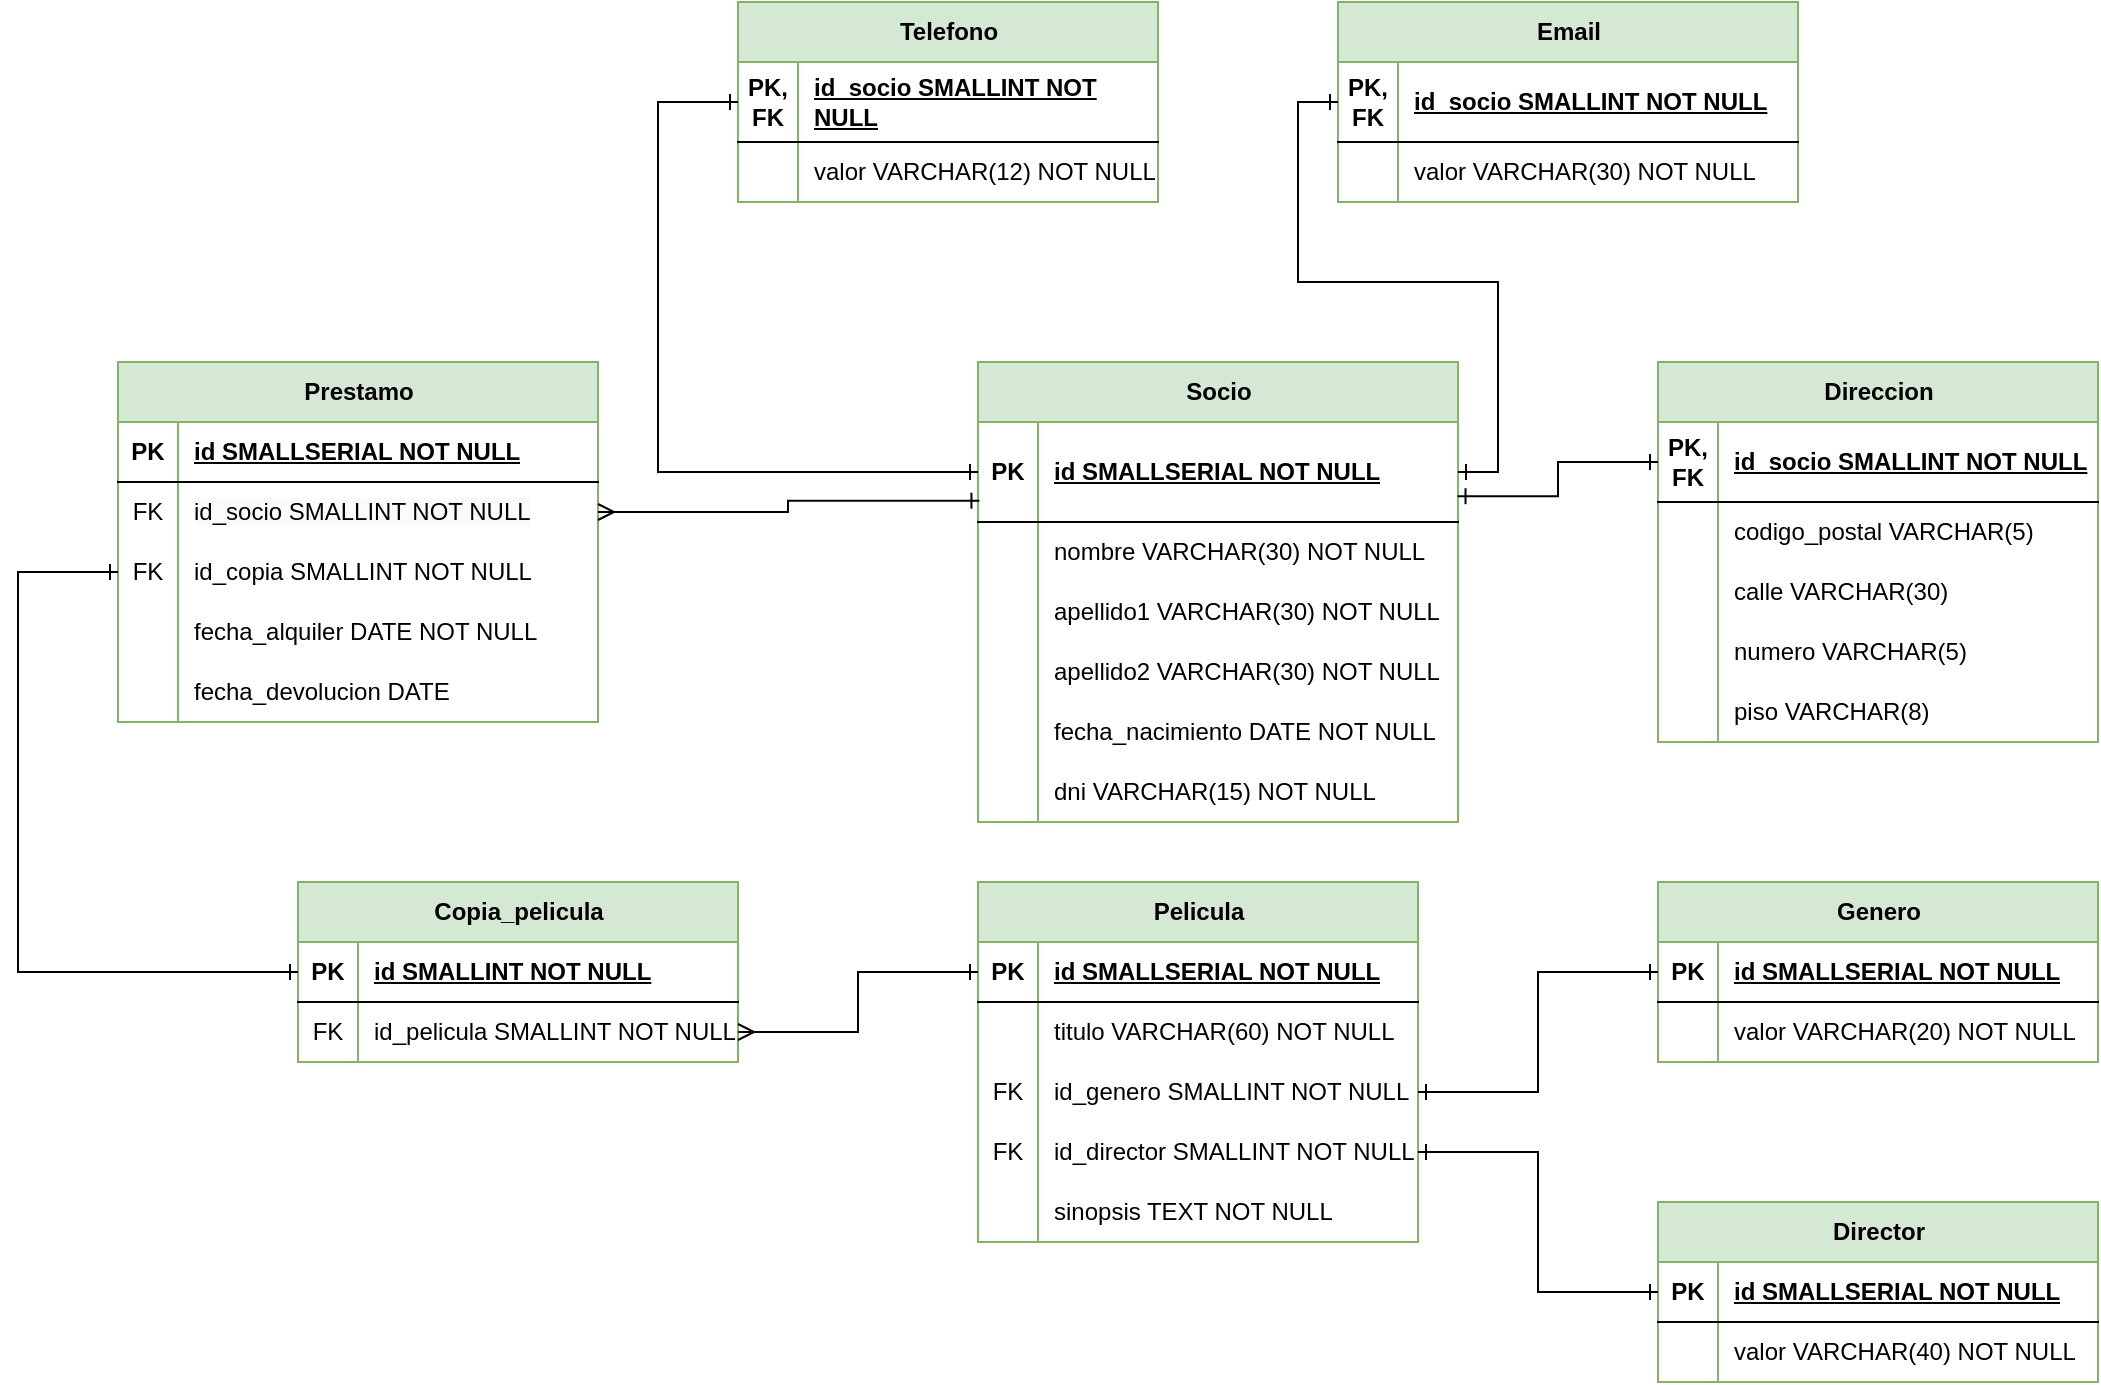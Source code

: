 <mxfile version="23.1.4" type="device">
  <diagram name="Página-1" id="wJ_ajFC9BLd0eumqF0XR">
    <mxGraphModel dx="2261" dy="819" grid="1" gridSize="10" guides="1" tooltips="1" connect="1" arrows="1" fold="1" page="1" pageScale="1" pageWidth="827" pageHeight="1169" math="0" shadow="0">
      <root>
        <mxCell id="0" />
        <mxCell id="1" parent="0" />
        <mxCell id="k0tTwU85xd0QB8eLQbSm-1" value="Socio" style="shape=table;startSize=30;container=1;collapsible=1;childLayout=tableLayout;fixedRows=1;rowLines=0;fontStyle=1;align=center;resizeLast=1;html=1;fillColor=#d5e8d4;strokeColor=#82b366;" parent="1" vertex="1">
          <mxGeometry x="20" y="440" width="240" height="230" as="geometry" />
        </mxCell>
        <mxCell id="k0tTwU85xd0QB8eLQbSm-2" value="" style="shape=tableRow;horizontal=0;startSize=0;swimlaneHead=0;swimlaneBody=0;fillColor=none;collapsible=0;dropTarget=0;points=[[0,0.5],[1,0.5]];portConstraint=eastwest;top=0;left=0;right=0;bottom=1;" parent="k0tTwU85xd0QB8eLQbSm-1" vertex="1">
          <mxGeometry y="30" width="240" height="50" as="geometry" />
        </mxCell>
        <mxCell id="k0tTwU85xd0QB8eLQbSm-3" value="PK" style="shape=partialRectangle;connectable=0;fillColor=none;top=0;left=0;bottom=0;right=0;fontStyle=1;overflow=hidden;whiteSpace=wrap;html=1;" parent="k0tTwU85xd0QB8eLQbSm-2" vertex="1">
          <mxGeometry width="30" height="50" as="geometry">
            <mxRectangle width="30" height="50" as="alternateBounds" />
          </mxGeometry>
        </mxCell>
        <mxCell id="k0tTwU85xd0QB8eLQbSm-4" value="id SMALLSERIAL NOT NULL" style="shape=partialRectangle;connectable=0;fillColor=none;top=0;left=0;bottom=0;right=0;align=left;spacingLeft=6;fontStyle=5;overflow=hidden;whiteSpace=wrap;html=1;" parent="k0tTwU85xd0QB8eLQbSm-2" vertex="1">
          <mxGeometry x="30" width="210" height="50" as="geometry">
            <mxRectangle width="210" height="50" as="alternateBounds" />
          </mxGeometry>
        </mxCell>
        <mxCell id="k0tTwU85xd0QB8eLQbSm-5" value="" style="shape=tableRow;horizontal=0;startSize=0;swimlaneHead=0;swimlaneBody=0;fillColor=none;collapsible=0;dropTarget=0;points=[[0,0.5],[1,0.5]];portConstraint=eastwest;top=0;left=0;right=0;bottom=0;" parent="k0tTwU85xd0QB8eLQbSm-1" vertex="1">
          <mxGeometry y="80" width="240" height="30" as="geometry" />
        </mxCell>
        <mxCell id="k0tTwU85xd0QB8eLQbSm-6" value="" style="shape=partialRectangle;connectable=0;fillColor=none;top=0;left=0;bottom=0;right=0;editable=1;overflow=hidden;whiteSpace=wrap;html=1;" parent="k0tTwU85xd0QB8eLQbSm-5" vertex="1">
          <mxGeometry width="30" height="30" as="geometry">
            <mxRectangle width="30" height="30" as="alternateBounds" />
          </mxGeometry>
        </mxCell>
        <mxCell id="k0tTwU85xd0QB8eLQbSm-7" value="nombre VARCHAR(30) NOT NULL" style="shape=partialRectangle;connectable=0;fillColor=none;top=0;left=0;bottom=0;right=0;align=left;spacingLeft=6;overflow=hidden;whiteSpace=wrap;html=1;" parent="k0tTwU85xd0QB8eLQbSm-5" vertex="1">
          <mxGeometry x="30" width="210" height="30" as="geometry">
            <mxRectangle width="210" height="30" as="alternateBounds" />
          </mxGeometry>
        </mxCell>
        <mxCell id="k0tTwU85xd0QB8eLQbSm-66" value="" style="shape=tableRow;horizontal=0;startSize=0;swimlaneHead=0;swimlaneBody=0;fillColor=none;collapsible=0;dropTarget=0;points=[[0,0.5],[1,0.5]];portConstraint=eastwest;top=0;left=0;right=0;bottom=0;" parent="k0tTwU85xd0QB8eLQbSm-1" vertex="1">
          <mxGeometry y="110" width="240" height="30" as="geometry" />
        </mxCell>
        <mxCell id="k0tTwU85xd0QB8eLQbSm-67" value="" style="shape=partialRectangle;connectable=0;fillColor=none;top=0;left=0;bottom=0;right=0;editable=1;overflow=hidden;whiteSpace=wrap;html=1;" parent="k0tTwU85xd0QB8eLQbSm-66" vertex="1">
          <mxGeometry width="30" height="30" as="geometry">
            <mxRectangle width="30" height="30" as="alternateBounds" />
          </mxGeometry>
        </mxCell>
        <mxCell id="k0tTwU85xd0QB8eLQbSm-68" value="apellido1 VARCHAR(30) NOT NULL" style="shape=partialRectangle;connectable=0;fillColor=none;top=0;left=0;bottom=0;right=0;align=left;spacingLeft=6;overflow=hidden;whiteSpace=wrap;html=1;" parent="k0tTwU85xd0QB8eLQbSm-66" vertex="1">
          <mxGeometry x="30" width="210" height="30" as="geometry">
            <mxRectangle width="210" height="30" as="alternateBounds" />
          </mxGeometry>
        </mxCell>
        <mxCell id="k0tTwU85xd0QB8eLQbSm-175" value="" style="shape=tableRow;horizontal=0;startSize=0;swimlaneHead=0;swimlaneBody=0;fillColor=none;collapsible=0;dropTarget=0;points=[[0,0.5],[1,0.5]];portConstraint=eastwest;top=0;left=0;right=0;bottom=0;" parent="k0tTwU85xd0QB8eLQbSm-1" vertex="1">
          <mxGeometry y="140" width="240" height="30" as="geometry" />
        </mxCell>
        <mxCell id="k0tTwU85xd0QB8eLQbSm-176" value="" style="shape=partialRectangle;connectable=0;fillColor=none;top=0;left=0;bottom=0;right=0;editable=1;overflow=hidden;whiteSpace=wrap;html=1;" parent="k0tTwU85xd0QB8eLQbSm-175" vertex="1">
          <mxGeometry width="30" height="30" as="geometry">
            <mxRectangle width="30" height="30" as="alternateBounds" />
          </mxGeometry>
        </mxCell>
        <mxCell id="k0tTwU85xd0QB8eLQbSm-177" value="apellido2 VARCHAR(30) NOT NULL" style="shape=partialRectangle;connectable=0;fillColor=none;top=0;left=0;bottom=0;right=0;align=left;spacingLeft=6;overflow=hidden;whiteSpace=wrap;html=1;" parent="k0tTwU85xd0QB8eLQbSm-175" vertex="1">
          <mxGeometry x="30" width="210" height="30" as="geometry">
            <mxRectangle width="210" height="30" as="alternateBounds" />
          </mxGeometry>
        </mxCell>
        <mxCell id="k0tTwU85xd0QB8eLQbSm-8" value="" style="shape=tableRow;horizontal=0;startSize=0;swimlaneHead=0;swimlaneBody=0;fillColor=none;collapsible=0;dropTarget=0;points=[[0,0.5],[1,0.5]];portConstraint=eastwest;top=0;left=0;right=0;bottom=0;" parent="k0tTwU85xd0QB8eLQbSm-1" vertex="1">
          <mxGeometry y="170" width="240" height="30" as="geometry" />
        </mxCell>
        <mxCell id="k0tTwU85xd0QB8eLQbSm-9" value="" style="shape=partialRectangle;connectable=0;fillColor=none;top=0;left=0;bottom=0;right=0;editable=1;overflow=hidden;whiteSpace=wrap;html=1;" parent="k0tTwU85xd0QB8eLQbSm-8" vertex="1">
          <mxGeometry width="30" height="30" as="geometry">
            <mxRectangle width="30" height="30" as="alternateBounds" />
          </mxGeometry>
        </mxCell>
        <mxCell id="k0tTwU85xd0QB8eLQbSm-10" value="fecha_nacimiento DATE NOT NULL" style="shape=partialRectangle;connectable=0;fillColor=none;top=0;left=0;bottom=0;right=0;align=left;spacingLeft=6;overflow=hidden;whiteSpace=wrap;html=1;" parent="k0tTwU85xd0QB8eLQbSm-8" vertex="1">
          <mxGeometry x="30" width="210" height="30" as="geometry">
            <mxRectangle width="210" height="30" as="alternateBounds" />
          </mxGeometry>
        </mxCell>
        <mxCell id="k0tTwU85xd0QB8eLQbSm-69" value="" style="shape=tableRow;horizontal=0;startSize=0;swimlaneHead=0;swimlaneBody=0;fillColor=none;collapsible=0;dropTarget=0;points=[[0,0.5],[1,0.5]];portConstraint=eastwest;top=0;left=0;right=0;bottom=0;" parent="k0tTwU85xd0QB8eLQbSm-1" vertex="1">
          <mxGeometry y="200" width="240" height="30" as="geometry" />
        </mxCell>
        <mxCell id="k0tTwU85xd0QB8eLQbSm-70" value="" style="shape=partialRectangle;connectable=0;fillColor=none;top=0;left=0;bottom=0;right=0;editable=1;overflow=hidden;whiteSpace=wrap;html=1;" parent="k0tTwU85xd0QB8eLQbSm-69" vertex="1">
          <mxGeometry width="30" height="30" as="geometry">
            <mxRectangle width="30" height="30" as="alternateBounds" />
          </mxGeometry>
        </mxCell>
        <mxCell id="k0tTwU85xd0QB8eLQbSm-71" value="dni VARCHAR(15) NOT NULL" style="shape=partialRectangle;connectable=0;fillColor=none;top=0;left=0;bottom=0;right=0;align=left;spacingLeft=6;overflow=hidden;whiteSpace=wrap;html=1;" parent="k0tTwU85xd0QB8eLQbSm-69" vertex="1">
          <mxGeometry x="30" width="210" height="30" as="geometry">
            <mxRectangle width="210" height="30" as="alternateBounds" />
          </mxGeometry>
        </mxCell>
        <mxCell id="k0tTwU85xd0QB8eLQbSm-14" value="Direccion" style="shape=table;startSize=30;container=1;collapsible=1;childLayout=tableLayout;fixedRows=1;rowLines=0;fontStyle=1;align=center;resizeLast=1;html=1;fillColor=#d5e8d4;strokeColor=#82b366;" parent="1" vertex="1">
          <mxGeometry x="360" y="440" width="220" height="190" as="geometry" />
        </mxCell>
        <mxCell id="k0tTwU85xd0QB8eLQbSm-15" value="" style="shape=tableRow;horizontal=0;startSize=0;swimlaneHead=0;swimlaneBody=0;fillColor=none;collapsible=0;dropTarget=0;points=[[0,0.5],[1,0.5]];portConstraint=eastwest;top=0;left=0;right=0;bottom=1;" parent="k0tTwU85xd0QB8eLQbSm-14" vertex="1">
          <mxGeometry y="30" width="220" height="40" as="geometry" />
        </mxCell>
        <mxCell id="k0tTwU85xd0QB8eLQbSm-16" value="PK, FK" style="shape=partialRectangle;connectable=0;fillColor=none;top=0;left=0;bottom=0;right=0;fontStyle=1;overflow=hidden;whiteSpace=wrap;html=1;" parent="k0tTwU85xd0QB8eLQbSm-15" vertex="1">
          <mxGeometry width="30" height="40" as="geometry">
            <mxRectangle width="30" height="40" as="alternateBounds" />
          </mxGeometry>
        </mxCell>
        <mxCell id="k0tTwU85xd0QB8eLQbSm-17" value="id_socio SMALLINT NOT NULL" style="shape=partialRectangle;connectable=0;fillColor=none;top=0;left=0;bottom=0;right=0;align=left;spacingLeft=6;fontStyle=5;overflow=hidden;whiteSpace=wrap;html=1;" parent="k0tTwU85xd0QB8eLQbSm-15" vertex="1">
          <mxGeometry x="30" width="190" height="40" as="geometry">
            <mxRectangle width="190" height="40" as="alternateBounds" />
          </mxGeometry>
        </mxCell>
        <mxCell id="k0tTwU85xd0QB8eLQbSm-21" value="" style="shape=tableRow;horizontal=0;startSize=0;swimlaneHead=0;swimlaneBody=0;fillColor=none;collapsible=0;dropTarget=0;points=[[0,0.5],[1,0.5]];portConstraint=eastwest;top=0;left=0;right=0;bottom=0;" parent="k0tTwU85xd0QB8eLQbSm-14" vertex="1">
          <mxGeometry y="70" width="220" height="30" as="geometry" />
        </mxCell>
        <mxCell id="k0tTwU85xd0QB8eLQbSm-22" value="" style="shape=partialRectangle;connectable=0;fillColor=none;top=0;left=0;bottom=0;right=0;editable=1;overflow=hidden;whiteSpace=wrap;html=1;" parent="k0tTwU85xd0QB8eLQbSm-21" vertex="1">
          <mxGeometry width="30" height="30" as="geometry">
            <mxRectangle width="30" height="30" as="alternateBounds" />
          </mxGeometry>
        </mxCell>
        <mxCell id="k0tTwU85xd0QB8eLQbSm-23" value="codigo_postal VARCHAR(5)" style="shape=partialRectangle;connectable=0;fillColor=none;top=0;left=0;bottom=0;right=0;align=left;spacingLeft=6;overflow=hidden;whiteSpace=wrap;html=1;" parent="k0tTwU85xd0QB8eLQbSm-21" vertex="1">
          <mxGeometry x="30" width="190" height="30" as="geometry">
            <mxRectangle width="190" height="30" as="alternateBounds" />
          </mxGeometry>
        </mxCell>
        <mxCell id="k0tTwU85xd0QB8eLQbSm-24" value="" style="shape=tableRow;horizontal=0;startSize=0;swimlaneHead=0;swimlaneBody=0;fillColor=none;collapsible=0;dropTarget=0;points=[[0,0.5],[1,0.5]];portConstraint=eastwest;top=0;left=0;right=0;bottom=0;" parent="k0tTwU85xd0QB8eLQbSm-14" vertex="1">
          <mxGeometry y="100" width="220" height="30" as="geometry" />
        </mxCell>
        <mxCell id="k0tTwU85xd0QB8eLQbSm-25" value="" style="shape=partialRectangle;connectable=0;fillColor=none;top=0;left=0;bottom=0;right=0;editable=1;overflow=hidden;whiteSpace=wrap;html=1;" parent="k0tTwU85xd0QB8eLQbSm-24" vertex="1">
          <mxGeometry width="30" height="30" as="geometry">
            <mxRectangle width="30" height="30" as="alternateBounds" />
          </mxGeometry>
        </mxCell>
        <mxCell id="k0tTwU85xd0QB8eLQbSm-26" value="calle VARCHAR(30)" style="shape=partialRectangle;connectable=0;fillColor=none;top=0;left=0;bottom=0;right=0;align=left;spacingLeft=6;overflow=hidden;whiteSpace=wrap;html=1;" parent="k0tTwU85xd0QB8eLQbSm-24" vertex="1">
          <mxGeometry x="30" width="190" height="30" as="geometry">
            <mxRectangle width="190" height="30" as="alternateBounds" />
          </mxGeometry>
        </mxCell>
        <mxCell id="k0tTwU85xd0QB8eLQbSm-77" value="" style="shape=tableRow;horizontal=0;startSize=0;swimlaneHead=0;swimlaneBody=0;fillColor=none;collapsible=0;dropTarget=0;points=[[0,0.5],[1,0.5]];portConstraint=eastwest;top=0;left=0;right=0;bottom=0;" parent="k0tTwU85xd0QB8eLQbSm-14" vertex="1">
          <mxGeometry y="130" width="220" height="30" as="geometry" />
        </mxCell>
        <mxCell id="k0tTwU85xd0QB8eLQbSm-78" value="" style="shape=partialRectangle;connectable=0;fillColor=none;top=0;left=0;bottom=0;right=0;editable=1;overflow=hidden;whiteSpace=wrap;html=1;" parent="k0tTwU85xd0QB8eLQbSm-77" vertex="1">
          <mxGeometry width="30" height="30" as="geometry">
            <mxRectangle width="30" height="30" as="alternateBounds" />
          </mxGeometry>
        </mxCell>
        <mxCell id="k0tTwU85xd0QB8eLQbSm-79" value="numero VARCHAR(5)" style="shape=partialRectangle;connectable=0;fillColor=none;top=0;left=0;bottom=0;right=0;align=left;spacingLeft=6;overflow=hidden;whiteSpace=wrap;html=1;" parent="k0tTwU85xd0QB8eLQbSm-77" vertex="1">
          <mxGeometry x="30" width="190" height="30" as="geometry">
            <mxRectangle width="190" height="30" as="alternateBounds" />
          </mxGeometry>
        </mxCell>
        <mxCell id="k0tTwU85xd0QB8eLQbSm-80" value="" style="shape=tableRow;horizontal=0;startSize=0;swimlaneHead=0;swimlaneBody=0;fillColor=none;collapsible=0;dropTarget=0;points=[[0,0.5],[1,0.5]];portConstraint=eastwest;top=0;left=0;right=0;bottom=0;" parent="k0tTwU85xd0QB8eLQbSm-14" vertex="1">
          <mxGeometry y="160" width="220" height="30" as="geometry" />
        </mxCell>
        <mxCell id="k0tTwU85xd0QB8eLQbSm-81" value="" style="shape=partialRectangle;connectable=0;fillColor=none;top=0;left=0;bottom=0;right=0;editable=1;overflow=hidden;whiteSpace=wrap;html=1;" parent="k0tTwU85xd0QB8eLQbSm-80" vertex="1">
          <mxGeometry width="30" height="30" as="geometry">
            <mxRectangle width="30" height="30" as="alternateBounds" />
          </mxGeometry>
        </mxCell>
        <mxCell id="k0tTwU85xd0QB8eLQbSm-82" value="piso VARCHAR(8)" style="shape=partialRectangle;connectable=0;fillColor=none;top=0;left=0;bottom=0;right=0;align=left;spacingLeft=6;overflow=hidden;whiteSpace=wrap;html=1;" parent="k0tTwU85xd0QB8eLQbSm-80" vertex="1">
          <mxGeometry x="30" width="190" height="30" as="geometry">
            <mxRectangle width="190" height="30" as="alternateBounds" />
          </mxGeometry>
        </mxCell>
        <mxCell id="k0tTwU85xd0QB8eLQbSm-27" value="Prestamo" style="shape=table;startSize=30;container=1;collapsible=1;childLayout=tableLayout;fixedRows=1;rowLines=0;fontStyle=1;align=center;resizeLast=1;html=1;fillColor=#d5e8d4;strokeColor=#82b366;" parent="1" vertex="1">
          <mxGeometry x="-410" y="440" width="240" height="180" as="geometry" />
        </mxCell>
        <mxCell id="k0tTwU85xd0QB8eLQbSm-28" value="" style="shape=tableRow;horizontal=0;startSize=0;swimlaneHead=0;swimlaneBody=0;fillColor=none;collapsible=0;dropTarget=0;points=[[0,0.5],[1,0.5]];portConstraint=eastwest;top=0;left=0;right=0;bottom=1;" parent="k0tTwU85xd0QB8eLQbSm-27" vertex="1">
          <mxGeometry y="30" width="240" height="30" as="geometry" />
        </mxCell>
        <mxCell id="k0tTwU85xd0QB8eLQbSm-29" value="PK" style="shape=partialRectangle;connectable=0;fillColor=none;top=0;left=0;bottom=0;right=0;fontStyle=1;overflow=hidden;whiteSpace=wrap;html=1;" parent="k0tTwU85xd0QB8eLQbSm-28" vertex="1">
          <mxGeometry width="30" height="30" as="geometry">
            <mxRectangle width="30" height="30" as="alternateBounds" />
          </mxGeometry>
        </mxCell>
        <mxCell id="k0tTwU85xd0QB8eLQbSm-30" value="id SMALLSERIAL NOT NULL" style="shape=partialRectangle;connectable=0;fillColor=none;top=0;left=0;bottom=0;right=0;align=left;spacingLeft=6;fontStyle=5;overflow=hidden;whiteSpace=wrap;html=1;" parent="k0tTwU85xd0QB8eLQbSm-28" vertex="1">
          <mxGeometry x="30" width="210" height="30" as="geometry">
            <mxRectangle width="210" height="30" as="alternateBounds" />
          </mxGeometry>
        </mxCell>
        <mxCell id="k0tTwU85xd0QB8eLQbSm-31" value="" style="shape=tableRow;horizontal=0;startSize=0;swimlaneHead=0;swimlaneBody=0;fillColor=none;collapsible=0;dropTarget=0;points=[[0,0.5],[1,0.5]];portConstraint=eastwest;top=0;left=0;right=0;bottom=0;" parent="k0tTwU85xd0QB8eLQbSm-27" vertex="1">
          <mxGeometry y="60" width="240" height="30" as="geometry" />
        </mxCell>
        <mxCell id="k0tTwU85xd0QB8eLQbSm-32" value="FK" style="shape=partialRectangle;connectable=0;fillColor=none;top=0;left=0;bottom=0;right=0;editable=1;overflow=hidden;whiteSpace=wrap;html=1;" parent="k0tTwU85xd0QB8eLQbSm-31" vertex="1">
          <mxGeometry width="30" height="30" as="geometry">
            <mxRectangle width="30" height="30" as="alternateBounds" />
          </mxGeometry>
        </mxCell>
        <mxCell id="k0tTwU85xd0QB8eLQbSm-33" value="&lt;meta charset=&quot;utf-8&quot;&gt;&lt;span style=&quot;color: rgb(0, 0, 0); font-family: Helvetica; font-size: 12px; font-style: normal; font-variant-ligatures: normal; font-variant-caps: normal; font-weight: 400; letter-spacing: normal; orphans: 2; text-align: left; text-indent: 0px; text-transform: none; widows: 2; word-spacing: 0px; -webkit-text-stroke-width: 0px; background-color: rgb(251, 251, 251); text-decoration-thickness: initial; text-decoration-style: initial; text-decoration-color: initial; float: none; display: inline !important;&quot;&gt;id_socio SMALLINT NOT NULL&lt;/span&gt;" style="shape=partialRectangle;connectable=0;fillColor=none;top=0;left=0;bottom=0;right=0;align=left;spacingLeft=6;overflow=hidden;whiteSpace=wrap;html=1;" parent="k0tTwU85xd0QB8eLQbSm-31" vertex="1">
          <mxGeometry x="30" width="210" height="30" as="geometry">
            <mxRectangle width="210" height="30" as="alternateBounds" />
          </mxGeometry>
        </mxCell>
        <mxCell id="k0tTwU85xd0QB8eLQbSm-34" value="" style="shape=tableRow;horizontal=0;startSize=0;swimlaneHead=0;swimlaneBody=0;fillColor=none;collapsible=0;dropTarget=0;points=[[0,0.5],[1,0.5]];portConstraint=eastwest;top=0;left=0;right=0;bottom=0;" parent="k0tTwU85xd0QB8eLQbSm-27" vertex="1">
          <mxGeometry y="90" width="240" height="30" as="geometry" />
        </mxCell>
        <mxCell id="k0tTwU85xd0QB8eLQbSm-35" value="FK" style="shape=partialRectangle;connectable=0;fillColor=none;top=0;left=0;bottom=0;right=0;editable=1;overflow=hidden;whiteSpace=wrap;html=1;" parent="k0tTwU85xd0QB8eLQbSm-34" vertex="1">
          <mxGeometry width="30" height="30" as="geometry">
            <mxRectangle width="30" height="30" as="alternateBounds" />
          </mxGeometry>
        </mxCell>
        <mxCell id="k0tTwU85xd0QB8eLQbSm-36" value="id_copia SMALLINT NOT NULL" style="shape=partialRectangle;connectable=0;fillColor=none;top=0;left=0;bottom=0;right=0;align=left;spacingLeft=6;overflow=hidden;whiteSpace=wrap;html=1;" parent="k0tTwU85xd0QB8eLQbSm-34" vertex="1">
          <mxGeometry x="30" width="210" height="30" as="geometry">
            <mxRectangle width="210" height="30" as="alternateBounds" />
          </mxGeometry>
        </mxCell>
        <mxCell id="k0tTwU85xd0QB8eLQbSm-37" value="" style="shape=tableRow;horizontal=0;startSize=0;swimlaneHead=0;swimlaneBody=0;fillColor=none;collapsible=0;dropTarget=0;points=[[0,0.5],[1,0.5]];portConstraint=eastwest;top=0;left=0;right=0;bottom=0;" parent="k0tTwU85xd0QB8eLQbSm-27" vertex="1">
          <mxGeometry y="120" width="240" height="30" as="geometry" />
        </mxCell>
        <mxCell id="k0tTwU85xd0QB8eLQbSm-38" value="" style="shape=partialRectangle;connectable=0;fillColor=none;top=0;left=0;bottom=0;right=0;editable=1;overflow=hidden;whiteSpace=wrap;html=1;" parent="k0tTwU85xd0QB8eLQbSm-37" vertex="1">
          <mxGeometry width="30" height="30" as="geometry">
            <mxRectangle width="30" height="30" as="alternateBounds" />
          </mxGeometry>
        </mxCell>
        <mxCell id="k0tTwU85xd0QB8eLQbSm-39" value="fecha_alquiler DATE NOT NULL" style="shape=partialRectangle;connectable=0;fillColor=none;top=0;left=0;bottom=0;right=0;align=left;spacingLeft=6;overflow=hidden;whiteSpace=wrap;html=1;" parent="k0tTwU85xd0QB8eLQbSm-37" vertex="1">
          <mxGeometry x="30" width="210" height="30" as="geometry">
            <mxRectangle width="210" height="30" as="alternateBounds" />
          </mxGeometry>
        </mxCell>
        <mxCell id="k0tTwU85xd0QB8eLQbSm-83" value="" style="shape=tableRow;horizontal=0;startSize=0;swimlaneHead=0;swimlaneBody=0;fillColor=none;collapsible=0;dropTarget=0;points=[[0,0.5],[1,0.5]];portConstraint=eastwest;top=0;left=0;right=0;bottom=0;" parent="k0tTwU85xd0QB8eLQbSm-27" vertex="1">
          <mxGeometry y="150" width="240" height="30" as="geometry" />
        </mxCell>
        <mxCell id="k0tTwU85xd0QB8eLQbSm-84" value="" style="shape=partialRectangle;connectable=0;fillColor=none;top=0;left=0;bottom=0;right=0;editable=1;overflow=hidden;whiteSpace=wrap;html=1;" parent="k0tTwU85xd0QB8eLQbSm-83" vertex="1">
          <mxGeometry width="30" height="30" as="geometry">
            <mxRectangle width="30" height="30" as="alternateBounds" />
          </mxGeometry>
        </mxCell>
        <mxCell id="k0tTwU85xd0QB8eLQbSm-85" value="fecha_devolucion DATE" style="shape=partialRectangle;connectable=0;fillColor=none;top=0;left=0;bottom=0;right=0;align=left;spacingLeft=6;overflow=hidden;whiteSpace=wrap;html=1;" parent="k0tTwU85xd0QB8eLQbSm-83" vertex="1">
          <mxGeometry x="30" width="210" height="30" as="geometry">
            <mxRectangle width="210" height="30" as="alternateBounds" />
          </mxGeometry>
        </mxCell>
        <mxCell id="k0tTwU85xd0QB8eLQbSm-40" value="Pelicula" style="shape=table;startSize=30;container=1;collapsible=1;childLayout=tableLayout;fixedRows=1;rowLines=0;fontStyle=1;align=center;resizeLast=1;html=1;fillColor=#d5e8d4;strokeColor=#82b366;" parent="1" vertex="1">
          <mxGeometry x="20" y="700" width="220" height="180" as="geometry" />
        </mxCell>
        <mxCell id="k0tTwU85xd0QB8eLQbSm-41" value="" style="shape=tableRow;horizontal=0;startSize=0;swimlaneHead=0;swimlaneBody=0;fillColor=none;collapsible=0;dropTarget=0;points=[[0,0.5],[1,0.5]];portConstraint=eastwest;top=0;left=0;right=0;bottom=1;" parent="k0tTwU85xd0QB8eLQbSm-40" vertex="1">
          <mxGeometry y="30" width="220" height="30" as="geometry" />
        </mxCell>
        <mxCell id="k0tTwU85xd0QB8eLQbSm-42" value="PK" style="shape=partialRectangle;connectable=0;fillColor=none;top=0;left=0;bottom=0;right=0;fontStyle=1;overflow=hidden;whiteSpace=wrap;html=1;" parent="k0tTwU85xd0QB8eLQbSm-41" vertex="1">
          <mxGeometry width="30" height="30" as="geometry">
            <mxRectangle width="30" height="30" as="alternateBounds" />
          </mxGeometry>
        </mxCell>
        <mxCell id="k0tTwU85xd0QB8eLQbSm-43" value="id SMALLSERIAL NOT NULL" style="shape=partialRectangle;connectable=0;fillColor=none;top=0;left=0;bottom=0;right=0;align=left;spacingLeft=6;fontStyle=5;overflow=hidden;whiteSpace=wrap;html=1;" parent="k0tTwU85xd0QB8eLQbSm-41" vertex="1">
          <mxGeometry x="30" width="190" height="30" as="geometry">
            <mxRectangle width="190" height="30" as="alternateBounds" />
          </mxGeometry>
        </mxCell>
        <mxCell id="k0tTwU85xd0QB8eLQbSm-44" value="" style="shape=tableRow;horizontal=0;startSize=0;swimlaneHead=0;swimlaneBody=0;fillColor=none;collapsible=0;dropTarget=0;points=[[0,0.5],[1,0.5]];portConstraint=eastwest;top=0;left=0;right=0;bottom=0;" parent="k0tTwU85xd0QB8eLQbSm-40" vertex="1">
          <mxGeometry y="60" width="220" height="30" as="geometry" />
        </mxCell>
        <mxCell id="k0tTwU85xd0QB8eLQbSm-45" value="" style="shape=partialRectangle;connectable=0;fillColor=none;top=0;left=0;bottom=0;right=0;editable=1;overflow=hidden;whiteSpace=wrap;html=1;" parent="k0tTwU85xd0QB8eLQbSm-44" vertex="1">
          <mxGeometry width="30" height="30" as="geometry">
            <mxRectangle width="30" height="30" as="alternateBounds" />
          </mxGeometry>
        </mxCell>
        <mxCell id="k0tTwU85xd0QB8eLQbSm-46" value="titulo VARCHAR(60) NOT NULL" style="shape=partialRectangle;connectable=0;fillColor=none;top=0;left=0;bottom=0;right=0;align=left;spacingLeft=6;overflow=hidden;whiteSpace=wrap;html=1;" parent="k0tTwU85xd0QB8eLQbSm-44" vertex="1">
          <mxGeometry x="30" width="190" height="30" as="geometry">
            <mxRectangle width="190" height="30" as="alternateBounds" />
          </mxGeometry>
        </mxCell>
        <mxCell id="k0tTwU85xd0QB8eLQbSm-47" value="" style="shape=tableRow;horizontal=0;startSize=0;swimlaneHead=0;swimlaneBody=0;fillColor=none;collapsible=0;dropTarget=0;points=[[0,0.5],[1,0.5]];portConstraint=eastwest;top=0;left=0;right=0;bottom=0;" parent="k0tTwU85xd0QB8eLQbSm-40" vertex="1">
          <mxGeometry y="90" width="220" height="30" as="geometry" />
        </mxCell>
        <mxCell id="k0tTwU85xd0QB8eLQbSm-48" value="FK" style="shape=partialRectangle;connectable=0;fillColor=none;top=0;left=0;bottom=0;right=0;editable=1;overflow=hidden;whiteSpace=wrap;html=1;" parent="k0tTwU85xd0QB8eLQbSm-47" vertex="1">
          <mxGeometry width="30" height="30" as="geometry">
            <mxRectangle width="30" height="30" as="alternateBounds" />
          </mxGeometry>
        </mxCell>
        <mxCell id="k0tTwU85xd0QB8eLQbSm-49" value="id_genero SMALLINT NOT NULL" style="shape=partialRectangle;connectable=0;fillColor=none;top=0;left=0;bottom=0;right=0;align=left;spacingLeft=6;overflow=hidden;whiteSpace=wrap;html=1;" parent="k0tTwU85xd0QB8eLQbSm-47" vertex="1">
          <mxGeometry x="30" width="190" height="30" as="geometry">
            <mxRectangle width="190" height="30" as="alternateBounds" />
          </mxGeometry>
        </mxCell>
        <mxCell id="k0tTwU85xd0QB8eLQbSm-50" value="" style="shape=tableRow;horizontal=0;startSize=0;swimlaneHead=0;swimlaneBody=0;fillColor=none;collapsible=0;dropTarget=0;points=[[0,0.5],[1,0.5]];portConstraint=eastwest;top=0;left=0;right=0;bottom=0;" parent="k0tTwU85xd0QB8eLQbSm-40" vertex="1">
          <mxGeometry y="120" width="220" height="30" as="geometry" />
        </mxCell>
        <mxCell id="k0tTwU85xd0QB8eLQbSm-51" value="FK" style="shape=partialRectangle;connectable=0;fillColor=none;top=0;left=0;bottom=0;right=0;editable=1;overflow=hidden;whiteSpace=wrap;html=1;" parent="k0tTwU85xd0QB8eLQbSm-50" vertex="1">
          <mxGeometry width="30" height="30" as="geometry">
            <mxRectangle width="30" height="30" as="alternateBounds" />
          </mxGeometry>
        </mxCell>
        <mxCell id="k0tTwU85xd0QB8eLQbSm-52" value="id_director SMALLINT NOT NULL" style="shape=partialRectangle;connectable=0;fillColor=none;top=0;left=0;bottom=0;right=0;align=left;spacingLeft=6;overflow=hidden;whiteSpace=wrap;html=1;" parent="k0tTwU85xd0QB8eLQbSm-50" vertex="1">
          <mxGeometry x="30" width="190" height="30" as="geometry">
            <mxRectangle width="190" height="30" as="alternateBounds" />
          </mxGeometry>
        </mxCell>
        <mxCell id="k0tTwU85xd0QB8eLQbSm-129" value="" style="shape=tableRow;horizontal=0;startSize=0;swimlaneHead=0;swimlaneBody=0;fillColor=none;collapsible=0;dropTarget=0;points=[[0,0.5],[1,0.5]];portConstraint=eastwest;top=0;left=0;right=0;bottom=0;" parent="k0tTwU85xd0QB8eLQbSm-40" vertex="1">
          <mxGeometry y="150" width="220" height="30" as="geometry" />
        </mxCell>
        <mxCell id="k0tTwU85xd0QB8eLQbSm-130" value="" style="shape=partialRectangle;connectable=0;fillColor=none;top=0;left=0;bottom=0;right=0;editable=1;overflow=hidden;whiteSpace=wrap;html=1;" parent="k0tTwU85xd0QB8eLQbSm-129" vertex="1">
          <mxGeometry width="30" height="30" as="geometry">
            <mxRectangle width="30" height="30" as="alternateBounds" />
          </mxGeometry>
        </mxCell>
        <mxCell id="k0tTwU85xd0QB8eLQbSm-131" value="sinopsis TEXT NOT NULL" style="shape=partialRectangle;connectable=0;fillColor=none;top=0;left=0;bottom=0;right=0;align=left;spacingLeft=6;overflow=hidden;whiteSpace=wrap;html=1;" parent="k0tTwU85xd0QB8eLQbSm-129" vertex="1">
          <mxGeometry x="30" width="190" height="30" as="geometry">
            <mxRectangle width="190" height="30" as="alternateBounds" />
          </mxGeometry>
        </mxCell>
        <mxCell id="k0tTwU85xd0QB8eLQbSm-53" value="Copia_pelicula" style="shape=table;startSize=30;container=1;collapsible=1;childLayout=tableLayout;fixedRows=1;rowLines=0;fontStyle=1;align=center;resizeLast=1;html=1;fillColor=#d5e8d4;strokeColor=#82b366;" parent="1" vertex="1">
          <mxGeometry x="-320" y="700" width="220" height="90" as="geometry" />
        </mxCell>
        <mxCell id="k0tTwU85xd0QB8eLQbSm-54" value="" style="shape=tableRow;horizontal=0;startSize=0;swimlaneHead=0;swimlaneBody=0;fillColor=none;collapsible=0;dropTarget=0;points=[[0,0.5],[1,0.5]];portConstraint=eastwest;top=0;left=0;right=0;bottom=1;" parent="k0tTwU85xd0QB8eLQbSm-53" vertex="1">
          <mxGeometry y="30" width="220" height="30" as="geometry" />
        </mxCell>
        <mxCell id="k0tTwU85xd0QB8eLQbSm-55" value="PK" style="shape=partialRectangle;connectable=0;fillColor=none;top=0;left=0;bottom=0;right=0;fontStyle=1;overflow=hidden;whiteSpace=wrap;html=1;" parent="k0tTwU85xd0QB8eLQbSm-54" vertex="1">
          <mxGeometry width="30" height="30" as="geometry">
            <mxRectangle width="30" height="30" as="alternateBounds" />
          </mxGeometry>
        </mxCell>
        <mxCell id="k0tTwU85xd0QB8eLQbSm-56" value="id SMALLINT NOT NULL" style="shape=partialRectangle;connectable=0;fillColor=none;top=0;left=0;bottom=0;right=0;align=left;spacingLeft=6;fontStyle=5;overflow=hidden;whiteSpace=wrap;html=1;" parent="k0tTwU85xd0QB8eLQbSm-54" vertex="1">
          <mxGeometry x="30" width="190" height="30" as="geometry">
            <mxRectangle width="190" height="30" as="alternateBounds" />
          </mxGeometry>
        </mxCell>
        <mxCell id="k0tTwU85xd0QB8eLQbSm-57" value="" style="shape=tableRow;horizontal=0;startSize=0;swimlaneHead=0;swimlaneBody=0;fillColor=none;collapsible=0;dropTarget=0;points=[[0,0.5],[1,0.5]];portConstraint=eastwest;top=0;left=0;right=0;bottom=0;" parent="k0tTwU85xd0QB8eLQbSm-53" vertex="1">
          <mxGeometry y="60" width="220" height="30" as="geometry" />
        </mxCell>
        <mxCell id="k0tTwU85xd0QB8eLQbSm-58" value="FK" style="shape=partialRectangle;connectable=0;fillColor=none;top=0;left=0;bottom=0;right=0;editable=1;overflow=hidden;whiteSpace=wrap;html=1;" parent="k0tTwU85xd0QB8eLQbSm-57" vertex="1">
          <mxGeometry width="30" height="30" as="geometry">
            <mxRectangle width="30" height="30" as="alternateBounds" />
          </mxGeometry>
        </mxCell>
        <mxCell id="k0tTwU85xd0QB8eLQbSm-59" value="id_pelicula SMALLINT NOT NULL" style="shape=partialRectangle;connectable=0;fillColor=none;top=0;left=0;bottom=0;right=0;align=left;spacingLeft=6;overflow=hidden;whiteSpace=wrap;html=1;" parent="k0tTwU85xd0QB8eLQbSm-57" vertex="1">
          <mxGeometry x="30" width="190" height="30" as="geometry">
            <mxRectangle width="190" height="30" as="alternateBounds" />
          </mxGeometry>
        </mxCell>
        <mxCell id="k0tTwU85xd0QB8eLQbSm-72" style="edgeStyle=orthogonalEdgeStyle;rounded=0;orthogonalLoop=1;jettySize=auto;html=1;startArrow=ERone;startFill=0;endArrow=ERone;endFill=0;exitX=0.999;exitY=0.742;exitDx=0;exitDy=0;exitPerimeter=0;" parent="1" source="k0tTwU85xd0QB8eLQbSm-2" target="k0tTwU85xd0QB8eLQbSm-15" edge="1">
          <mxGeometry relative="1" as="geometry">
            <mxPoint x="240" y="495" as="sourcePoint" />
            <mxPoint x="380" y="340" as="targetPoint" />
          </mxGeometry>
        </mxCell>
        <mxCell id="k0tTwU85xd0QB8eLQbSm-86" style="edgeStyle=orthogonalEdgeStyle;rounded=0;orthogonalLoop=1;jettySize=auto;html=1;exitX=0.003;exitY=0.787;exitDx=0;exitDy=0;endArrow=ERmany;endFill=0;startArrow=ERone;startFill=0;exitPerimeter=0;" parent="1" source="k0tTwU85xd0QB8eLQbSm-2" target="k0tTwU85xd0QB8eLQbSm-31" edge="1">
          <mxGeometry relative="1" as="geometry" />
        </mxCell>
        <mxCell id="k0tTwU85xd0QB8eLQbSm-87" style="edgeStyle=orthogonalEdgeStyle;rounded=0;orthogonalLoop=1;jettySize=auto;html=1;exitX=0;exitY=0.5;exitDx=0;exitDy=0;entryX=1;entryY=0.5;entryDx=0;entryDy=0;endArrow=ERmany;endFill=0;startArrow=ERone;startFill=0;" parent="1" source="k0tTwU85xd0QB8eLQbSm-41" target="k0tTwU85xd0QB8eLQbSm-57" edge="1">
          <mxGeometry relative="1" as="geometry" />
        </mxCell>
        <mxCell id="k0tTwU85xd0QB8eLQbSm-88" style="edgeStyle=orthogonalEdgeStyle;rounded=0;orthogonalLoop=1;jettySize=auto;html=1;exitX=0;exitY=0.5;exitDx=0;exitDy=0;endArrow=ERone;endFill=0;startArrow=ERone;startFill=0;" parent="1" source="k0tTwU85xd0QB8eLQbSm-54" target="k0tTwU85xd0QB8eLQbSm-34" edge="1">
          <mxGeometry relative="1" as="geometry">
            <Array as="points">
              <mxPoint x="-460" y="745" />
              <mxPoint x="-460" y="545" />
            </Array>
          </mxGeometry>
        </mxCell>
        <mxCell id="k0tTwU85xd0QB8eLQbSm-89" value="Genero" style="shape=table;startSize=30;container=1;collapsible=1;childLayout=tableLayout;fixedRows=1;rowLines=0;fontStyle=1;align=center;resizeLast=1;html=1;fillColor=#d5e8d4;strokeColor=#82b366;" parent="1" vertex="1">
          <mxGeometry x="360" y="700" width="220" height="90" as="geometry" />
        </mxCell>
        <mxCell id="k0tTwU85xd0QB8eLQbSm-90" value="" style="shape=tableRow;horizontal=0;startSize=0;swimlaneHead=0;swimlaneBody=0;fillColor=none;collapsible=0;dropTarget=0;points=[[0,0.5],[1,0.5]];portConstraint=eastwest;top=0;left=0;right=0;bottom=1;" parent="k0tTwU85xd0QB8eLQbSm-89" vertex="1">
          <mxGeometry y="30" width="220" height="30" as="geometry" />
        </mxCell>
        <mxCell id="k0tTwU85xd0QB8eLQbSm-91" value="PK" style="shape=partialRectangle;connectable=0;fillColor=none;top=0;left=0;bottom=0;right=0;fontStyle=1;overflow=hidden;whiteSpace=wrap;html=1;" parent="k0tTwU85xd0QB8eLQbSm-90" vertex="1">
          <mxGeometry width="30" height="30" as="geometry">
            <mxRectangle width="30" height="30" as="alternateBounds" />
          </mxGeometry>
        </mxCell>
        <mxCell id="k0tTwU85xd0QB8eLQbSm-92" value="id SMALLSERIAL NOT NULL" style="shape=partialRectangle;connectable=0;fillColor=none;top=0;left=0;bottom=0;right=0;align=left;spacingLeft=6;fontStyle=5;overflow=hidden;whiteSpace=wrap;html=1;" parent="k0tTwU85xd0QB8eLQbSm-90" vertex="1">
          <mxGeometry x="30" width="190" height="30" as="geometry">
            <mxRectangle width="190" height="30" as="alternateBounds" />
          </mxGeometry>
        </mxCell>
        <mxCell id="k0tTwU85xd0QB8eLQbSm-93" value="" style="shape=tableRow;horizontal=0;startSize=0;swimlaneHead=0;swimlaneBody=0;fillColor=none;collapsible=0;dropTarget=0;points=[[0,0.5],[1,0.5]];portConstraint=eastwest;top=0;left=0;right=0;bottom=0;" parent="k0tTwU85xd0QB8eLQbSm-89" vertex="1">
          <mxGeometry y="60" width="220" height="30" as="geometry" />
        </mxCell>
        <mxCell id="k0tTwU85xd0QB8eLQbSm-94" value="" style="shape=partialRectangle;connectable=0;fillColor=none;top=0;left=0;bottom=0;right=0;editable=1;overflow=hidden;whiteSpace=wrap;html=1;" parent="k0tTwU85xd0QB8eLQbSm-93" vertex="1">
          <mxGeometry width="30" height="30" as="geometry">
            <mxRectangle width="30" height="30" as="alternateBounds" />
          </mxGeometry>
        </mxCell>
        <mxCell id="k0tTwU85xd0QB8eLQbSm-95" value="valor VARCHAR(20) NOT NULL" style="shape=partialRectangle;connectable=0;fillColor=none;top=0;left=0;bottom=0;right=0;align=left;spacingLeft=6;overflow=hidden;whiteSpace=wrap;html=1;" parent="k0tTwU85xd0QB8eLQbSm-93" vertex="1">
          <mxGeometry x="30" width="190" height="30" as="geometry">
            <mxRectangle width="190" height="30" as="alternateBounds" />
          </mxGeometry>
        </mxCell>
        <mxCell id="k0tTwU85xd0QB8eLQbSm-132" value="Director" style="shape=table;startSize=30;container=1;collapsible=1;childLayout=tableLayout;fixedRows=1;rowLines=0;fontStyle=1;align=center;resizeLast=1;html=1;fillColor=#d5e8d4;strokeColor=#82b366;" parent="1" vertex="1">
          <mxGeometry x="360" y="860" width="220" height="90" as="geometry" />
        </mxCell>
        <mxCell id="k0tTwU85xd0QB8eLQbSm-133" value="" style="shape=tableRow;horizontal=0;startSize=0;swimlaneHead=0;swimlaneBody=0;fillColor=none;collapsible=0;dropTarget=0;points=[[0,0.5],[1,0.5]];portConstraint=eastwest;top=0;left=0;right=0;bottom=1;" parent="k0tTwU85xd0QB8eLQbSm-132" vertex="1">
          <mxGeometry y="30" width="220" height="30" as="geometry" />
        </mxCell>
        <mxCell id="k0tTwU85xd0QB8eLQbSm-134" value="PK" style="shape=partialRectangle;connectable=0;fillColor=none;top=0;left=0;bottom=0;right=0;fontStyle=1;overflow=hidden;whiteSpace=wrap;html=1;" parent="k0tTwU85xd0QB8eLQbSm-133" vertex="1">
          <mxGeometry width="30" height="30" as="geometry">
            <mxRectangle width="30" height="30" as="alternateBounds" />
          </mxGeometry>
        </mxCell>
        <mxCell id="k0tTwU85xd0QB8eLQbSm-135" value="id SMALLSERIAL NOT NULL" style="shape=partialRectangle;connectable=0;fillColor=none;top=0;left=0;bottom=0;right=0;align=left;spacingLeft=6;fontStyle=5;overflow=hidden;whiteSpace=wrap;html=1;" parent="k0tTwU85xd0QB8eLQbSm-133" vertex="1">
          <mxGeometry x="30" width="190" height="30" as="geometry">
            <mxRectangle width="190" height="30" as="alternateBounds" />
          </mxGeometry>
        </mxCell>
        <mxCell id="k0tTwU85xd0QB8eLQbSm-136" value="" style="shape=tableRow;horizontal=0;startSize=0;swimlaneHead=0;swimlaneBody=0;fillColor=none;collapsible=0;dropTarget=0;points=[[0,0.5],[1,0.5]];portConstraint=eastwest;top=0;left=0;right=0;bottom=0;" parent="k0tTwU85xd0QB8eLQbSm-132" vertex="1">
          <mxGeometry y="60" width="220" height="30" as="geometry" />
        </mxCell>
        <mxCell id="k0tTwU85xd0QB8eLQbSm-137" value="" style="shape=partialRectangle;connectable=0;fillColor=none;top=0;left=0;bottom=0;right=0;editable=1;overflow=hidden;whiteSpace=wrap;html=1;" parent="k0tTwU85xd0QB8eLQbSm-136" vertex="1">
          <mxGeometry width="30" height="30" as="geometry">
            <mxRectangle width="30" height="30" as="alternateBounds" />
          </mxGeometry>
        </mxCell>
        <mxCell id="k0tTwU85xd0QB8eLQbSm-138" value="valor VARCHAR(40) NOT NULL" style="shape=partialRectangle;connectable=0;fillColor=none;top=0;left=0;bottom=0;right=0;align=left;spacingLeft=6;overflow=hidden;whiteSpace=wrap;html=1;" parent="k0tTwU85xd0QB8eLQbSm-136" vertex="1">
          <mxGeometry x="30" width="190" height="30" as="geometry">
            <mxRectangle width="190" height="30" as="alternateBounds" />
          </mxGeometry>
        </mxCell>
        <mxCell id="k0tTwU85xd0QB8eLQbSm-139" style="edgeStyle=orthogonalEdgeStyle;rounded=0;orthogonalLoop=1;jettySize=auto;html=1;exitX=0;exitY=0.5;exitDx=0;exitDy=0;startArrow=ERone;startFill=0;endArrow=ERone;endFill=0;" parent="1" source="k0tTwU85xd0QB8eLQbSm-90" target="k0tTwU85xd0QB8eLQbSm-47" edge="1">
          <mxGeometry relative="1" as="geometry" />
        </mxCell>
        <mxCell id="k0tTwU85xd0QB8eLQbSm-140" style="edgeStyle=orthogonalEdgeStyle;rounded=0;orthogonalLoop=1;jettySize=auto;html=1;exitX=0;exitY=0.5;exitDx=0;exitDy=0;endArrow=ERone;endFill=0;startArrow=ERone;startFill=0;" parent="1" source="k0tTwU85xd0QB8eLQbSm-133" target="k0tTwU85xd0QB8eLQbSm-50" edge="1">
          <mxGeometry relative="1" as="geometry" />
        </mxCell>
        <mxCell id="k0tTwU85xd0QB8eLQbSm-141" value="Telefono" style="shape=table;startSize=30;container=1;collapsible=1;childLayout=tableLayout;fixedRows=1;rowLines=0;fontStyle=1;align=center;resizeLast=1;html=1;fillColor=#d5e8d4;strokeColor=#82b366;" parent="1" vertex="1">
          <mxGeometry x="-100" y="260" width="210" height="100" as="geometry" />
        </mxCell>
        <mxCell id="k0tTwU85xd0QB8eLQbSm-142" value="" style="shape=tableRow;horizontal=0;startSize=0;swimlaneHead=0;swimlaneBody=0;fillColor=none;collapsible=0;dropTarget=0;points=[[0,0.5],[1,0.5]];portConstraint=eastwest;top=0;left=0;right=0;bottom=1;" parent="k0tTwU85xd0QB8eLQbSm-141" vertex="1">
          <mxGeometry y="30" width="210" height="40" as="geometry" />
        </mxCell>
        <mxCell id="k0tTwU85xd0QB8eLQbSm-143" value="PK, FK" style="shape=partialRectangle;connectable=0;fillColor=none;top=0;left=0;bottom=0;right=0;fontStyle=1;overflow=hidden;whiteSpace=wrap;html=1;" parent="k0tTwU85xd0QB8eLQbSm-142" vertex="1">
          <mxGeometry width="30" height="40" as="geometry">
            <mxRectangle width="30" height="40" as="alternateBounds" />
          </mxGeometry>
        </mxCell>
        <mxCell id="k0tTwU85xd0QB8eLQbSm-144" value="id_socio SMALLINT NOT NULL" style="shape=partialRectangle;connectable=0;fillColor=none;top=0;left=0;bottom=0;right=0;align=left;spacingLeft=6;fontStyle=5;overflow=hidden;whiteSpace=wrap;html=1;" parent="k0tTwU85xd0QB8eLQbSm-142" vertex="1">
          <mxGeometry x="30" width="180" height="40" as="geometry">
            <mxRectangle width="180" height="40" as="alternateBounds" />
          </mxGeometry>
        </mxCell>
        <mxCell id="k0tTwU85xd0QB8eLQbSm-145" value="" style="shape=tableRow;horizontal=0;startSize=0;swimlaneHead=0;swimlaneBody=0;fillColor=none;collapsible=0;dropTarget=0;points=[[0,0.5],[1,0.5]];portConstraint=eastwest;top=0;left=0;right=0;bottom=0;" parent="k0tTwU85xd0QB8eLQbSm-141" vertex="1">
          <mxGeometry y="70" width="210" height="30" as="geometry" />
        </mxCell>
        <mxCell id="k0tTwU85xd0QB8eLQbSm-146" value="" style="shape=partialRectangle;connectable=0;fillColor=none;top=0;left=0;bottom=0;right=0;editable=1;overflow=hidden;whiteSpace=wrap;html=1;" parent="k0tTwU85xd0QB8eLQbSm-145" vertex="1">
          <mxGeometry width="30" height="30" as="geometry">
            <mxRectangle width="30" height="30" as="alternateBounds" />
          </mxGeometry>
        </mxCell>
        <mxCell id="k0tTwU85xd0QB8eLQbSm-147" value="valor VARCHAR(12) NOT NULL" style="shape=partialRectangle;connectable=0;fillColor=none;top=0;left=0;bottom=0;right=0;align=left;spacingLeft=6;overflow=hidden;whiteSpace=wrap;html=1;" parent="k0tTwU85xd0QB8eLQbSm-145" vertex="1">
          <mxGeometry x="30" width="180" height="30" as="geometry">
            <mxRectangle width="180" height="30" as="alternateBounds" />
          </mxGeometry>
        </mxCell>
        <mxCell id="k0tTwU85xd0QB8eLQbSm-151" value="Email" style="shape=table;startSize=30;container=1;collapsible=1;childLayout=tableLayout;fixedRows=1;rowLines=0;fontStyle=1;align=center;resizeLast=1;html=1;fillColor=#d5e8d4;strokeColor=#82b366;" parent="1" vertex="1">
          <mxGeometry x="200" y="260" width="230" height="100" as="geometry" />
        </mxCell>
        <mxCell id="k0tTwU85xd0QB8eLQbSm-152" value="" style="shape=tableRow;horizontal=0;startSize=0;swimlaneHead=0;swimlaneBody=0;fillColor=none;collapsible=0;dropTarget=0;points=[[0,0.5],[1,0.5]];portConstraint=eastwest;top=0;left=0;right=0;bottom=1;" parent="k0tTwU85xd0QB8eLQbSm-151" vertex="1">
          <mxGeometry y="30" width="230" height="40" as="geometry" />
        </mxCell>
        <mxCell id="k0tTwU85xd0QB8eLQbSm-153" value="PK,&lt;br&gt;FK" style="shape=partialRectangle;connectable=0;fillColor=none;top=0;left=0;bottom=0;right=0;fontStyle=1;overflow=hidden;whiteSpace=wrap;html=1;" parent="k0tTwU85xd0QB8eLQbSm-152" vertex="1">
          <mxGeometry width="30" height="40" as="geometry">
            <mxRectangle width="30" height="40" as="alternateBounds" />
          </mxGeometry>
        </mxCell>
        <mxCell id="k0tTwU85xd0QB8eLQbSm-154" value="id_socio SMALLINT NOT NULL" style="shape=partialRectangle;connectable=0;fillColor=none;top=0;left=0;bottom=0;right=0;align=left;spacingLeft=6;fontStyle=5;overflow=hidden;whiteSpace=wrap;html=1;" parent="k0tTwU85xd0QB8eLQbSm-152" vertex="1">
          <mxGeometry x="30" width="200" height="40" as="geometry">
            <mxRectangle width="200" height="40" as="alternateBounds" />
          </mxGeometry>
        </mxCell>
        <mxCell id="k0tTwU85xd0QB8eLQbSm-155" value="" style="shape=tableRow;horizontal=0;startSize=0;swimlaneHead=0;swimlaneBody=0;fillColor=none;collapsible=0;dropTarget=0;points=[[0,0.5],[1,0.5]];portConstraint=eastwest;top=0;left=0;right=0;bottom=0;" parent="k0tTwU85xd0QB8eLQbSm-151" vertex="1">
          <mxGeometry y="70" width="230" height="30" as="geometry" />
        </mxCell>
        <mxCell id="k0tTwU85xd0QB8eLQbSm-156" value="" style="shape=partialRectangle;connectable=0;fillColor=none;top=0;left=0;bottom=0;right=0;editable=1;overflow=hidden;whiteSpace=wrap;html=1;" parent="k0tTwU85xd0QB8eLQbSm-155" vertex="1">
          <mxGeometry width="30" height="30" as="geometry">
            <mxRectangle width="30" height="30" as="alternateBounds" />
          </mxGeometry>
        </mxCell>
        <mxCell id="k0tTwU85xd0QB8eLQbSm-157" value="valor VARCHAR(30) NOT NULL" style="shape=partialRectangle;connectable=0;fillColor=none;top=0;left=0;bottom=0;right=0;align=left;spacingLeft=6;overflow=hidden;whiteSpace=wrap;html=1;" parent="k0tTwU85xd0QB8eLQbSm-155" vertex="1">
          <mxGeometry x="30" width="200" height="30" as="geometry">
            <mxRectangle width="200" height="30" as="alternateBounds" />
          </mxGeometry>
        </mxCell>
        <mxCell id="k0tTwU85xd0QB8eLQbSm-161" style="edgeStyle=orthogonalEdgeStyle;rounded=0;orthogonalLoop=1;jettySize=auto;html=1;exitX=0;exitY=0.5;exitDx=0;exitDy=0;endArrow=ERone;endFill=0;startArrow=ERone;startFill=0;" parent="1" source="k0tTwU85xd0QB8eLQbSm-142" edge="1">
          <mxGeometry relative="1" as="geometry">
            <Array as="points">
              <mxPoint x="-140" y="310" />
              <mxPoint x="-140" y="495" />
            </Array>
            <mxPoint x="-110" y="340" as="sourcePoint" />
            <mxPoint x="20" y="495" as="targetPoint" />
          </mxGeometry>
        </mxCell>
        <mxCell id="k0tTwU85xd0QB8eLQbSm-174" style="edgeStyle=orthogonalEdgeStyle;rounded=0;orthogonalLoop=1;jettySize=auto;html=1;exitX=1;exitY=0.5;exitDx=0;exitDy=0;endArrow=ERone;endFill=0;startArrow=ERone;startFill=0;" parent="1" source="k0tTwU85xd0QB8eLQbSm-2" target="k0tTwU85xd0QB8eLQbSm-152" edge="1">
          <mxGeometry relative="1" as="geometry">
            <mxPoint x="210" y="335" as="targetPoint" />
          </mxGeometry>
        </mxCell>
      </root>
    </mxGraphModel>
  </diagram>
</mxfile>
